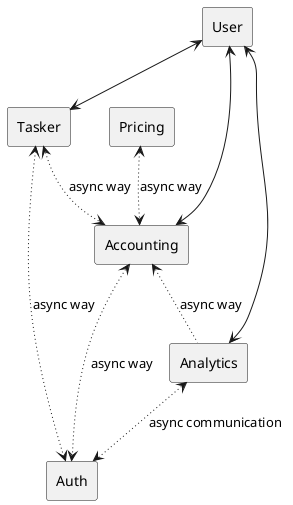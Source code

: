 @startuml Services
rectangle Tasker
rectangle Auth
rectangle Accounting
rectangle Analytics
rectangle Pricing
rectangle User

User <--> Tasker
User <--> Accounting
User <--> Analytics
Tasker <-[dotted]-> Auth : async way
Accounting <-[dotted]-> Auth : async way
Analytics <-[dotted]-> Auth : async communication

Tasker <-[dotted]-> Accounting : async way
Accounting <-[dotted]- Analytics : async way

Pricing <-[dotted]-> Accounting : async way

@enduml